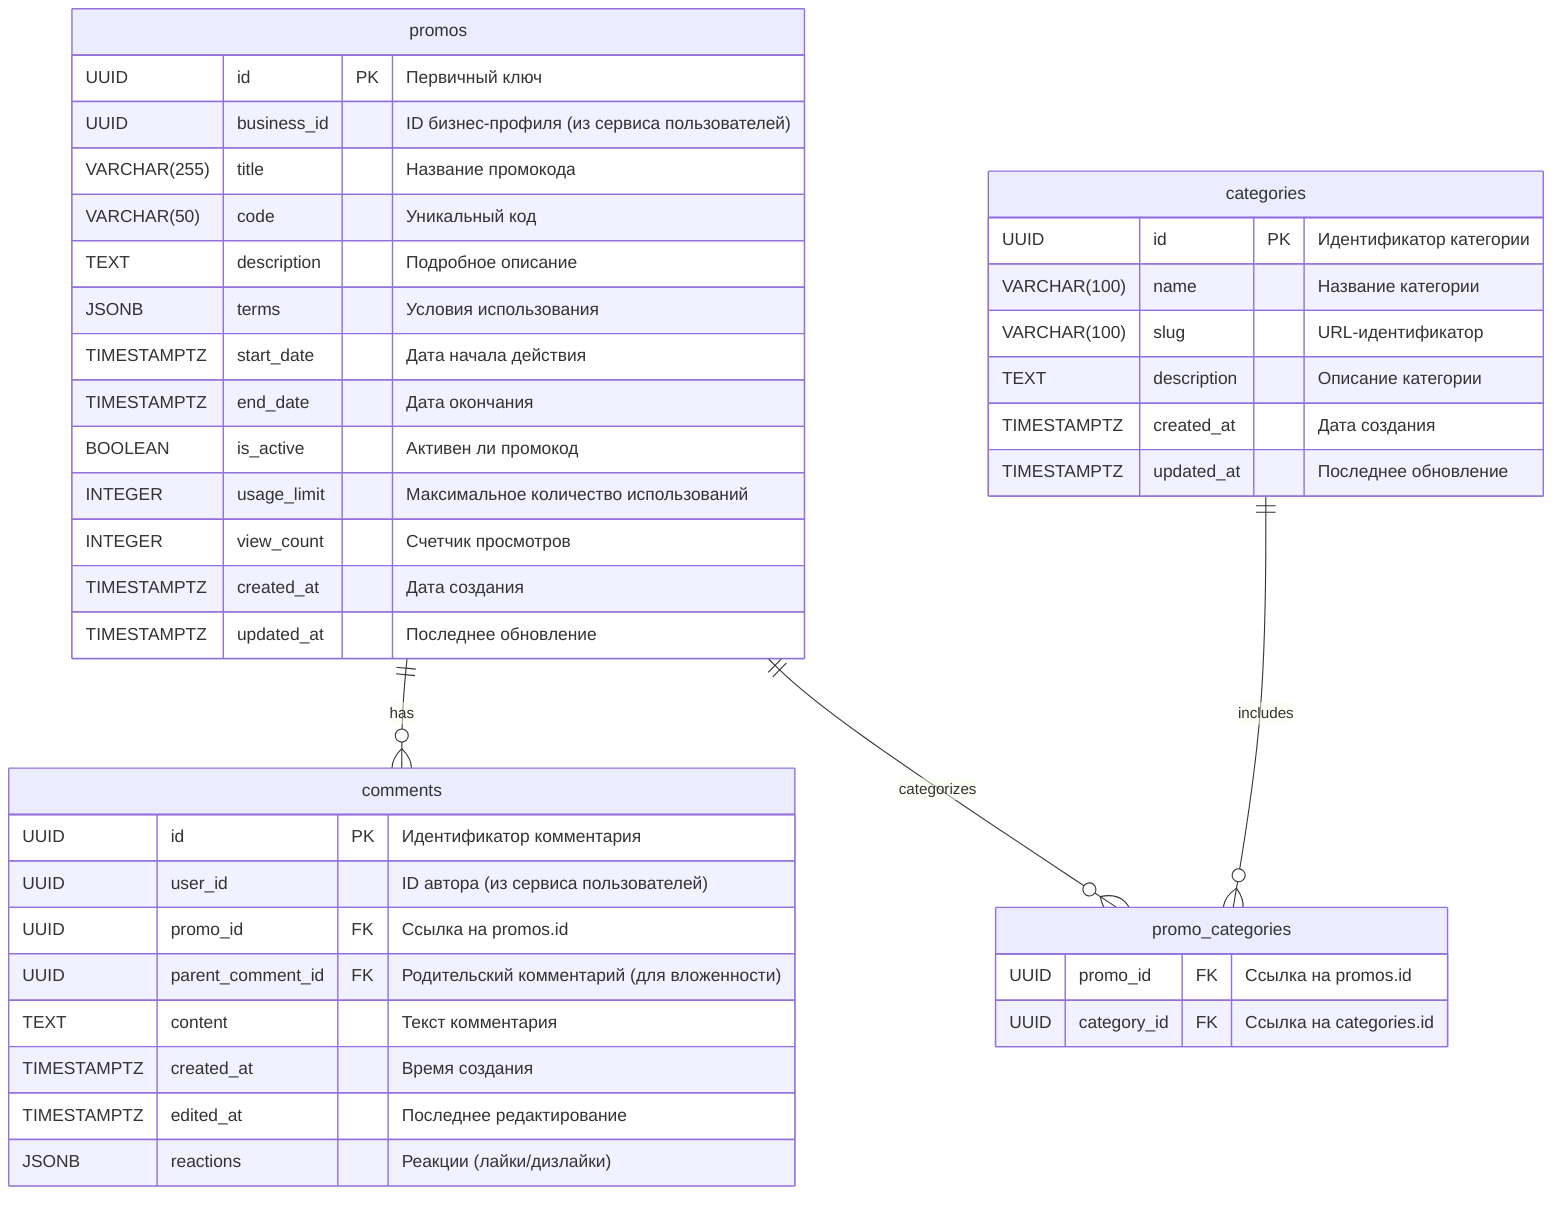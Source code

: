 erDiagram

promos ||--o{ comments : has
promos ||--o{ promo_categories : categorizes
categories ||--o{ promo_categories : includes

promos {
    UUID id PK "Первичный ключ"
    UUID business_id "ID бизнес-профиля (из сервиса пользователей)"
    VARCHAR(255) title "Название промокода"
    VARCHAR(50) code "Уникальный код"
    TEXT description "Подробное описание"
    JSONB terms "Условия использования"
    TIMESTAMPTZ start_date "Дата начала действия"
    TIMESTAMPTZ end_date "Дата окончания"
    BOOLEAN is_active "Активен ли промокод"
    INTEGER usage_limit "Максимальное количество использований"
    INTEGER view_count "Счетчик просмотров"
    TIMESTAMPTZ created_at "Дата создания"
    TIMESTAMPTZ updated_at "Последнее обновление"
}

comments {
    UUID id PK "Идентификатор комментария"
    UUID user_id "ID автора (из сервиса пользователей)"
    UUID promo_id FK "Ссылка на promos.id"
    UUID parent_comment_id FK "Родительский комментарий (для вложенности)"
    TEXT content "Текст комментария"
    TIMESTAMPTZ created_at "Время создания"
    TIMESTAMPTZ edited_at "Последнее редактирование"
    JSONB reactions "Реакции (лайки/дизлайки)"
}

categories {
    UUID id PK "Идентификатор категории"
    VARCHAR(100) name "Название категории"
    VARCHAR(100) slug "URL-идентификатор"
    TEXT description "Описание категории"
    TIMESTAMPTZ created_at "Дата создания"
    TIMESTAMPTZ updated_at "Последнее обновление"
}

promo_categories {
    UUID promo_id FK "Ссылка на promos.id"
    UUID category_id FK "Ссылка на categories.id"
}